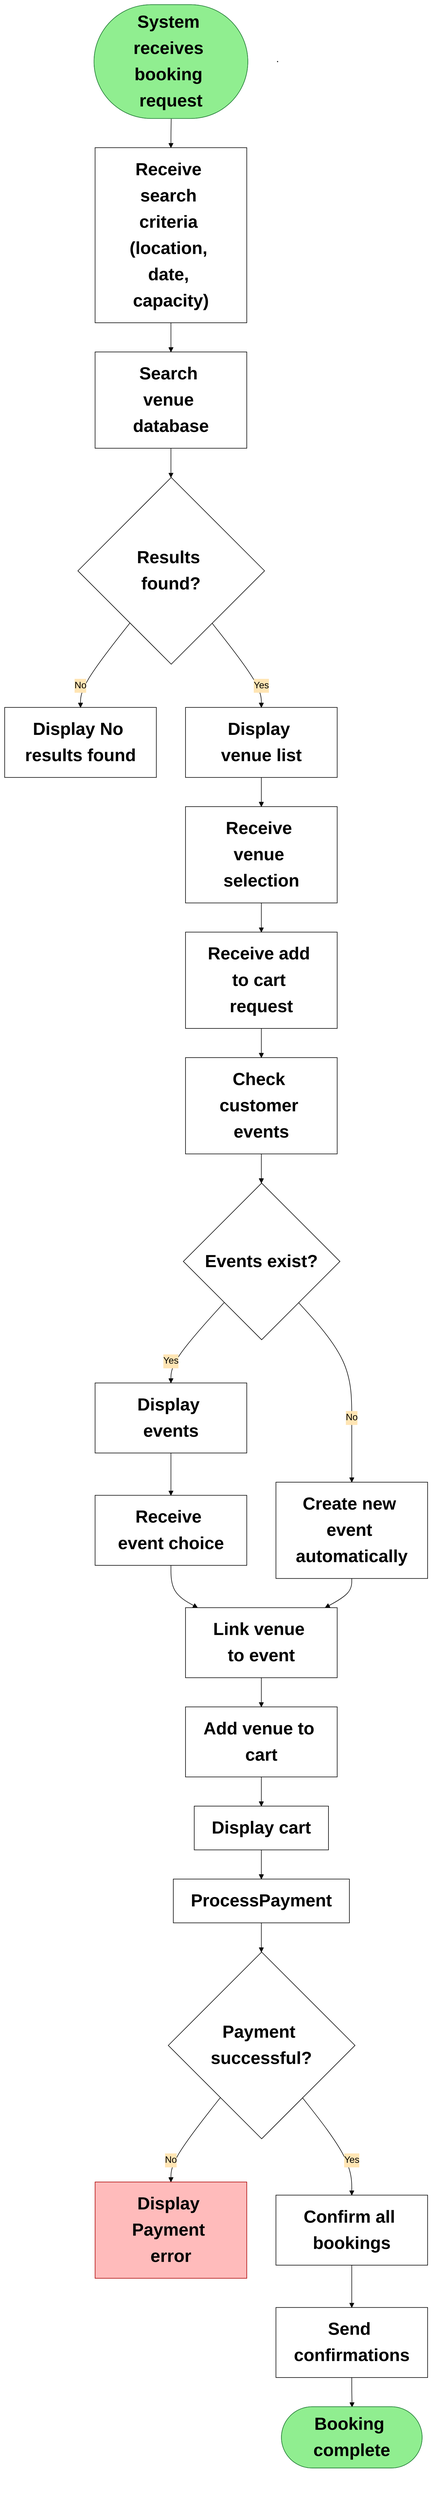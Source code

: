 %%{ init: { 'theme': 'base', 'flowchart': { 'fontSize': 80 }, 'themeVariables': { 'primaryColor': '#CEE7FF', 'secondaryColor': '#FFE5B4', 'tertiaryColor': '#E2F0CB', 'primaryTextColor': '#000000', 'fontWeight': 'bold' } } }%%
flowchart TD
    Start(["System receives booking request"]) --> ReceiveSearch["Receive search criteria (location, date, capacity)"]
    ReceiveSearch --> SearchVenues["Search venue database"]
    SearchVenues --> HasResults{"Results found?"}
    HasResults -- No --> NoResults["Display No results found"]
    HasResults -- Yes --> DisplayVenues["Display venue list"]
    DisplayVenues --> ReceiveSelection["Receive venue selection"]
    ReceiveSelection --> ReceiveAddToCart["Receive add to cart request"]
    ReceiveAddToCart --> CheckCustomerEvents["Check customer events"]
    CheckCustomerEvents --> HasEvents{"Events exist?"}
    HasEvents -- No --> CreateNewEvent["Create new event automatically"]
    HasEvents -- Yes --> DisplayEventOptions["Display events"]
    DisplayEventOptions --> ReceiveEventChoice["Receive event choice"]
    ReceiveEventChoice --> LinkToEvent["Link venue to event"]
    CreateNewEvent --> LinkToEvent
    LinkToEvent --> AddToCart["Add venue to cart"]
    AddToCart --> DisplayCart["Display cart"]
    DisplayCart --> ProcessPayment
    ProcessPayment --> PaymentResult{"Payment successful?"}
    PaymentResult -- No --> PaymentError["Display Payment error"]
    PaymentResult -- Yes --> ConfirmBookings["Confirm all bookings"]
    ConfirmBookings --> SendConfirmations["Send confirmations"]
    SendConfirmations --> Success(["Booking complete"])
    n1["Anchor"]

    n1@{ shape: anchor}
    style Start fill:#90EE90
    style Success fill:#90EE90      

classDef default fill:#FFFFFF,stroke:#000000,color:#000000,font-weight:bold,font-size:30px
classDef success fill:#A1D99B,stroke:#2E8540,color:#000000,font-weight:bold,font-size:30px
classDef error fill:#FBB,stroke:#AA0000,color:#000000,font-weight:bold,font-size:30px
class Start,Success success
class PaymentError error